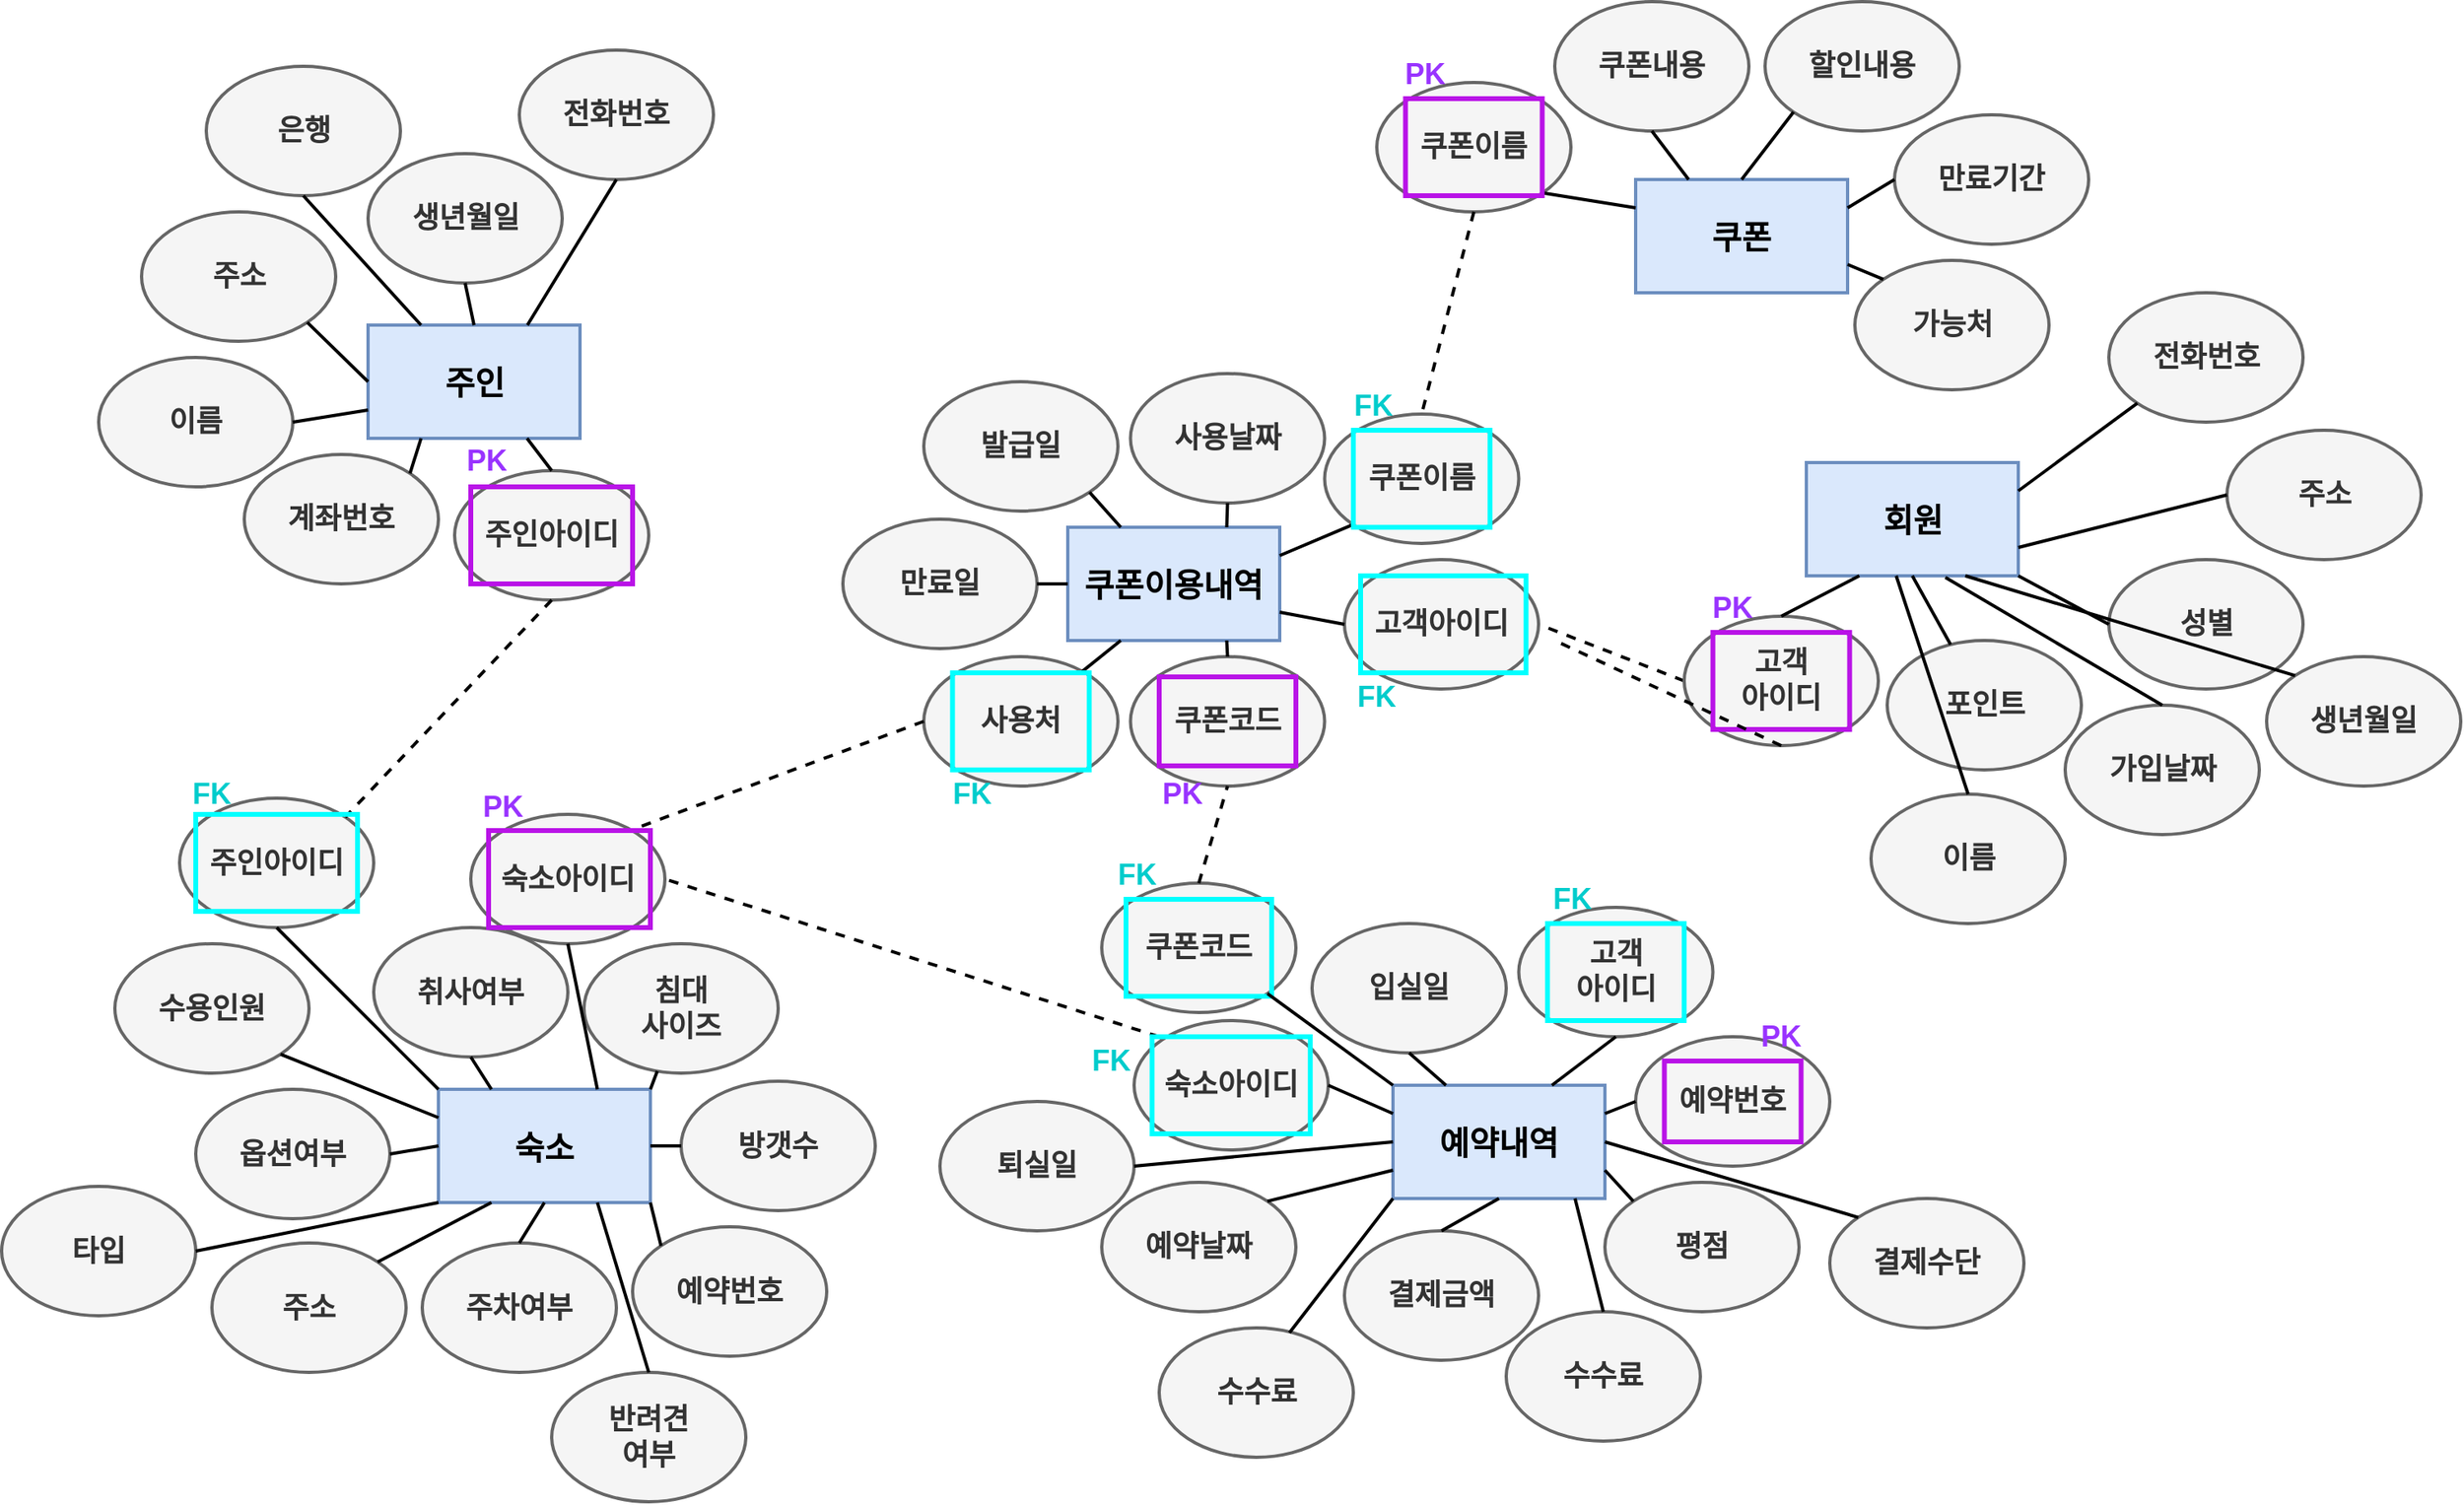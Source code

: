<mxfile version="26.0.16">
  <diagram name="페이지-1" id="A7KoAqLpkC3rf8sDOBmB">
    <mxGraphModel dx="2876" dy="1114" grid="1" gridSize="10" guides="1" tooltips="1" connect="1" arrows="1" fold="1" page="1" pageScale="1" pageWidth="827" pageHeight="1169" math="0" shadow="0">
      <root>
        <mxCell id="0" />
        <mxCell id="1" parent="0" />
        <mxCell id="bvd-KYPhyM2sc9IYxR3U-28" value="쿠폰코드" style="ellipse;whiteSpace=wrap;html=1;fillColor=#f5f5f5;fontColor=#333333;strokeColor=#666666;strokeWidth=2;fontSize=18;fontStyle=1" vertex="1" parent="1">
          <mxGeometry x="360" y="845" width="120" height="80" as="geometry" />
        </mxCell>
        <mxCell id="BoZ32wy5WJJVuOqSIw8r-2" value="&lt;b&gt;쿠폰&lt;/b&gt;" style="rounded=0;whiteSpace=wrap;html=1;fillColor=#dae8fc;strokeColor=#6c8ebf;strokeWidth=2;fontSize=20;" parent="1" vertex="1">
          <mxGeometry x="690" y="410" width="131" height="70" as="geometry" />
        </mxCell>
        <mxCell id="BoZ32wy5WJJVuOqSIw8r-3" value="&lt;b&gt;회원&lt;/b&gt;" style="rounded=0;whiteSpace=wrap;html=1;fillColor=#dae8fc;strokeColor=#6c8ebf;strokeWidth=2;fontSize=20;" parent="1" vertex="1">
          <mxGeometry x="795.5" y="585" width="131" height="70" as="geometry" />
        </mxCell>
        <mxCell id="BoZ32wy5WJJVuOqSIw8r-4" value="주인" style="rounded=0;whiteSpace=wrap;html=1;fillColor=#dae8fc;strokeColor=#6c8ebf;strokeWidth=2;fontSize=20;fontStyle=1" parent="1" vertex="1">
          <mxGeometry x="-93.5" y="500" width="131" height="70" as="geometry" />
        </mxCell>
        <mxCell id="BoZ32wy5WJJVuOqSIw8r-5" value="숙소" style="rounded=0;whiteSpace=wrap;html=1;fillColor=#dae8fc;strokeColor=#6c8ebf;strokeWidth=2;fontSize=20;fontStyle=1" parent="1" vertex="1">
          <mxGeometry x="-50" y="972.5" width="131" height="70" as="geometry" />
        </mxCell>
        <mxCell id="BoZ32wy5WJJVuOqSIw8r-6" value="쿠폰이용&lt;span style=&quot;background-color: transparent; color: light-dark(rgb(0, 0, 0), rgb(255, 255, 255));&quot;&gt;내역&lt;/span&gt;" style="rounded=0;whiteSpace=wrap;html=1;fillColor=#dae8fc;strokeColor=#6c8ebf;strokeWidth=2;fontSize=20;fontStyle=1" parent="1" vertex="1">
          <mxGeometry x="339" y="625" width="131" height="70" as="geometry" />
        </mxCell>
        <mxCell id="BoZ32wy5WJJVuOqSIw8r-7" value="예약내역" style="rounded=0;whiteSpace=wrap;html=1;fillColor=#dae8fc;strokeColor=#6c8ebf;strokeWidth=2;fontSize=20;fontStyle=1" parent="1" vertex="1">
          <mxGeometry x="540" y="970" width="131" height="70" as="geometry" />
        </mxCell>
        <mxCell id="BoZ32wy5WJJVuOqSIw8r-18" value="&lt;b&gt;할인내용&lt;/b&gt;" style="ellipse;whiteSpace=wrap;html=1;fillColor=#f5f5f5;fontColor=#333333;strokeColor=#666666;strokeWidth=2;fontSize=18;" parent="1" vertex="1">
          <mxGeometry x="770" y="300" width="120" height="80" as="geometry" />
        </mxCell>
        <mxCell id="BoZ32wy5WJJVuOqSIw8r-19" value="만료기간" style="ellipse;whiteSpace=wrap;html=1;fillColor=#f5f5f5;fontColor=#333333;strokeColor=#666666;strokeWidth=2;fontSize=18;fontStyle=1" parent="1" vertex="1">
          <mxGeometry x="850" y="370" width="120" height="80" as="geometry" />
        </mxCell>
        <mxCell id="BoZ32wy5WJJVuOqSIw8r-20" value="쿠폰내용" style="ellipse;whiteSpace=wrap;html=1;fillColor=#f5f5f5;fontColor=#333333;strokeColor=#666666;strokeWidth=2;fontSize=18;fontStyle=1" parent="1" vertex="1">
          <mxGeometry x="640" y="300" width="120" height="80" as="geometry" />
        </mxCell>
        <mxCell id="BoZ32wy5WJJVuOqSIw8r-21" value="&lt;b&gt;쿠폰이름&lt;/b&gt;" style="ellipse;whiteSpace=wrap;html=1;fillColor=#f5f5f5;fontColor=#333333;strokeColor=#666666;strokeWidth=2;fontSize=18;" parent="1" vertex="1">
          <mxGeometry x="530" y="350" width="120" height="80" as="geometry" />
        </mxCell>
        <mxCell id="BoZ32wy5WJJVuOqSIw8r-22" value="" style="endArrow=none;html=1;rounded=0;entryX=1;entryY=1;entryDx=0;entryDy=0;exitX=0;exitY=0.25;exitDx=0;exitDy=0;strokeWidth=2;" parent="1" source="BoZ32wy5WJJVuOqSIw8r-2" target="BoZ32wy5WJJVuOqSIw8r-21" edge="1">
          <mxGeometry width="50" height="50" relative="1" as="geometry">
            <mxPoint x="560" y="510" as="sourcePoint" />
            <mxPoint x="610" y="460" as="targetPoint" />
          </mxGeometry>
        </mxCell>
        <mxCell id="BoZ32wy5WJJVuOqSIw8r-23" value="" style="endArrow=none;html=1;rounded=0;entryX=0.5;entryY=1;entryDx=0;entryDy=0;exitX=0.25;exitY=0;exitDx=0;exitDy=0;strokeWidth=2;" parent="1" source="BoZ32wy5WJJVuOqSIw8r-2" target="BoZ32wy5WJJVuOqSIw8r-20" edge="1">
          <mxGeometry width="50" height="50" relative="1" as="geometry">
            <mxPoint x="700" y="438" as="sourcePoint" />
            <mxPoint x="610" y="380" as="targetPoint" />
          </mxGeometry>
        </mxCell>
        <mxCell id="BoZ32wy5WJJVuOqSIw8r-24" value="" style="endArrow=none;html=1;rounded=0;entryX=0;entryY=1;entryDx=0;entryDy=0;exitX=0.5;exitY=0;exitDx=0;exitDy=0;strokeWidth=2;" parent="1" source="BoZ32wy5WJJVuOqSIw8r-2" target="BoZ32wy5WJJVuOqSIw8r-18" edge="1">
          <mxGeometry width="50" height="50" relative="1" as="geometry">
            <mxPoint x="733" y="420" as="sourcePoint" />
            <mxPoint x="740" y="380" as="targetPoint" />
          </mxGeometry>
        </mxCell>
        <mxCell id="BoZ32wy5WJJVuOqSIw8r-25" value="" style="endArrow=none;html=1;rounded=0;entryX=0;entryY=0.5;entryDx=0;entryDy=0;exitX=1;exitY=0.25;exitDx=0;exitDy=0;strokeWidth=2;" parent="1" source="BoZ32wy5WJJVuOqSIw8r-2" target="BoZ32wy5WJJVuOqSIw8r-19" edge="1">
          <mxGeometry width="50" height="50" relative="1" as="geometry">
            <mxPoint x="766" y="420" as="sourcePoint" />
            <mxPoint x="828" y="368" as="targetPoint" />
          </mxGeometry>
        </mxCell>
        <mxCell id="BoZ32wy5WJJVuOqSIw8r-26" value="가능처" style="ellipse;whiteSpace=wrap;html=1;fillColor=#f5f5f5;fontColor=#333333;strokeColor=#666666;strokeWidth=2;fontSize=18;fontStyle=1" parent="1" vertex="1">
          <mxGeometry x="825.5" y="460" width="120" height="80" as="geometry" />
        </mxCell>
        <mxCell id="BoZ32wy5WJJVuOqSIw8r-27" value="" style="endArrow=none;html=1;rounded=0;entryX=0;entryY=0;entryDx=0;entryDy=0;exitX=1;exitY=0.75;exitDx=0;exitDy=0;strokeWidth=2;" parent="1" source="BoZ32wy5WJJVuOqSIw8r-2" target="BoZ32wy5WJJVuOqSIw8r-26" edge="1">
          <mxGeometry width="50" height="50" relative="1" as="geometry">
            <mxPoint x="831" y="438" as="sourcePoint" />
            <mxPoint x="860" y="420" as="targetPoint" />
          </mxGeometry>
        </mxCell>
        <mxCell id="BoZ32wy5WJJVuOqSIw8r-28" value="" style="endArrow=none;dashed=1;html=1;rounded=0;exitX=0;exitY=0.5;exitDx=0;exitDy=0;strokeWidth=2;entryX=1;entryY=0.5;entryDx=0;entryDy=0;" parent="1" source="BoZ32wy5WJJVuOqSIw8r-38" target="BoZ32wy5WJJVuOqSIw8r-54" edge="1">
          <mxGeometry width="50" height="50" relative="1" as="geometry">
            <mxPoint x="665.5" y="465" as="sourcePoint" />
            <mxPoint x="700" y="600" as="targetPoint" />
          </mxGeometry>
        </mxCell>
        <mxCell id="BoZ32wy5WJJVuOqSIw8r-29" value="" style="endArrow=none;dashed=1;html=1;rounded=0;entryX=0.5;entryY=0;entryDx=0;entryDy=0;exitX=0.5;exitY=1;exitDx=0;exitDy=0;strokeWidth=2;" parent="1" source="BoZ32wy5WJJVuOqSIw8r-21" target="BoZ32wy5WJJVuOqSIw8r-55" edge="1">
          <mxGeometry width="50" height="50" relative="1" as="geometry">
            <mxPoint x="496" y="455" as="sourcePoint" />
            <mxPoint x="755.5" y="515" as="targetPoint" />
            <Array as="points" />
          </mxGeometry>
        </mxCell>
        <mxCell id="BoZ32wy5WJJVuOqSIw8r-37" value="생년월일" style="ellipse;whiteSpace=wrap;html=1;fillColor=#f5f5f5;fontColor=#333333;strokeColor=#666666;strokeWidth=2;fontSize=18;fontStyle=1" parent="1" vertex="1">
          <mxGeometry x="1080" y="705" width="120" height="80" as="geometry" />
        </mxCell>
        <mxCell id="BoZ32wy5WJJVuOqSIw8r-38" value="고객&lt;div&gt;아이디&lt;/div&gt;" style="ellipse;whiteSpace=wrap;html=1;fillColor=#f5f5f5;fontColor=#333333;strokeColor=#666666;strokeWidth=2;fontSize=18;fontStyle=1" parent="1" vertex="1">
          <mxGeometry x="720" y="680" width="120" height="80" as="geometry" />
        </mxCell>
        <mxCell id="BoZ32wy5WJJVuOqSIw8r-39" value="이름" style="ellipse;whiteSpace=wrap;html=1;fillColor=#f5f5f5;fontColor=#333333;strokeColor=#666666;strokeWidth=2;fontSize=18;fontStyle=1" parent="1" vertex="1">
          <mxGeometry x="835.5" y="790" width="120" height="80" as="geometry" />
        </mxCell>
        <mxCell id="BoZ32wy5WJJVuOqSIw8r-40" value="주소" style="ellipse;whiteSpace=wrap;html=1;fillColor=#f5f5f5;fontColor=#333333;strokeColor=#666666;strokeWidth=2;fontSize=18;fontStyle=1" parent="1" vertex="1">
          <mxGeometry x="1055.5" y="565" width="120" height="80" as="geometry" />
        </mxCell>
        <mxCell id="BoZ32wy5WJJVuOqSIw8r-41" value="전화번호" style="ellipse;whiteSpace=wrap;html=1;fillColor=#f5f5f5;fontColor=#333333;strokeColor=#666666;strokeWidth=2;fontSize=18;fontStyle=1" parent="1" vertex="1">
          <mxGeometry x="982.5" y="480" width="120" height="80" as="geometry" />
        </mxCell>
        <mxCell id="BoZ32wy5WJJVuOqSIw8r-42" value="성별" style="ellipse;whiteSpace=wrap;html=1;fillColor=#f5f5f5;fontColor=#333333;strokeColor=#666666;strokeWidth=2;fontSize=18;fontStyle=1" parent="1" vertex="1">
          <mxGeometry x="982.5" y="645" width="120" height="80" as="geometry" />
        </mxCell>
        <mxCell id="BoZ32wy5WJJVuOqSIw8r-43" value="가입날짜" style="ellipse;whiteSpace=wrap;html=1;fillColor=#f5f5f5;fontColor=#333333;strokeColor=#666666;strokeWidth=2;fontSize=18;fontStyle=1" parent="1" vertex="1">
          <mxGeometry x="955.5" y="735" width="120" height="80" as="geometry" />
        </mxCell>
        <mxCell id="BoZ32wy5WJJVuOqSIw8r-44" value="포인트" style="ellipse;whiteSpace=wrap;html=1;fillColor=#f5f5f5;fontColor=#333333;strokeColor=#666666;strokeWidth=2;fontSize=18;fontStyle=1" parent="1" vertex="1">
          <mxGeometry x="845.5" y="695" width="120" height="80" as="geometry" />
        </mxCell>
        <mxCell id="BoZ32wy5WJJVuOqSIw8r-45" value="" style="endArrow=none;html=1;rounded=0;entryX=0;entryY=1;entryDx=0;entryDy=0;exitX=1;exitY=0.25;exitDx=0;exitDy=0;strokeWidth=2;" parent="1" source="BoZ32wy5WJJVuOqSIw8r-3" target="BoZ32wy5WJJVuOqSIw8r-41" edge="1">
          <mxGeometry width="50" height="50" relative="1" as="geometry">
            <mxPoint x="805.5" y="393" as="sourcePoint" />
            <mxPoint x="945.5" y="555" as="targetPoint" />
            <Array as="points" />
          </mxGeometry>
        </mxCell>
        <mxCell id="BoZ32wy5WJJVuOqSIw8r-46" value="" style="endArrow=none;html=1;rounded=0;entryX=1;entryY=0.75;entryDx=0;entryDy=0;exitX=0;exitY=0.5;exitDx=0;exitDy=0;strokeWidth=2;" parent="1" source="BoZ32wy5WJJVuOqSIw8r-40" target="BoZ32wy5WJJVuOqSIw8r-3" edge="1">
          <mxGeometry width="50" height="50" relative="1" as="geometry">
            <mxPoint x="805.5" y="393" as="sourcePoint" />
            <mxPoint x="747.5" y="383" as="targetPoint" />
          </mxGeometry>
        </mxCell>
        <mxCell id="BoZ32wy5WJJVuOqSIw8r-47" value="" style="endArrow=none;html=1;rounded=0;entryX=0.75;entryY=1;entryDx=0;entryDy=0;exitX=0;exitY=0;exitDx=0;exitDy=0;strokeWidth=2;" parent="1" source="BoZ32wy5WJJVuOqSIw8r-37" target="BoZ32wy5WJJVuOqSIw8r-3" edge="1">
          <mxGeometry width="50" height="50" relative="1" as="geometry">
            <mxPoint x="1085.5" y="740" as="sourcePoint" />
            <mxPoint x="936.5" y="648" as="targetPoint" />
          </mxGeometry>
        </mxCell>
        <mxCell id="BoZ32wy5WJJVuOqSIw8r-48" value="" style="endArrow=none;html=1;rounded=0;entryX=1;entryY=1;entryDx=0;entryDy=0;exitX=0;exitY=0.5;exitDx=0;exitDy=0;strokeWidth=2;" parent="1" source="BoZ32wy5WJJVuOqSIw8r-42" target="BoZ32wy5WJJVuOqSIw8r-3" edge="1">
          <mxGeometry width="50" height="50" relative="1" as="geometry">
            <mxPoint x="895.5" y="695" as="sourcePoint" />
            <mxPoint x="903.5" y="665" as="targetPoint" />
          </mxGeometry>
        </mxCell>
        <mxCell id="BoZ32wy5WJJVuOqSIw8r-49" value="" style="endArrow=none;html=1;rounded=0;entryX=0.424;entryY=1;entryDx=0;entryDy=0;exitX=0.5;exitY=0;exitDx=0;exitDy=0;strokeWidth=2;entryPerimeter=0;" parent="1" source="BoZ32wy5WJJVuOqSIw8r-39" target="BoZ32wy5WJJVuOqSIw8r-3" edge="1">
          <mxGeometry width="50" height="50" relative="1" as="geometry">
            <mxPoint x="871" y="785" as="sourcePoint" />
            <mxPoint x="903.5" y="665" as="targetPoint" />
          </mxGeometry>
        </mxCell>
        <mxCell id="BoZ32wy5WJJVuOqSIw8r-50" value="" style="endArrow=none;html=1;rounded=0;exitX=0.5;exitY=0;exitDx=0;exitDy=0;strokeWidth=2;entryX=0.25;entryY=1;entryDx=0;entryDy=0;" parent="1" source="BoZ32wy5WJJVuOqSIw8r-38" target="BoZ32wy5WJJVuOqSIw8r-3" edge="1">
          <mxGeometry width="50" height="50" relative="1" as="geometry">
            <mxPoint x="775.5" y="715" as="sourcePoint" />
            <mxPoint x="805.5" y="675" as="targetPoint" />
          </mxGeometry>
        </mxCell>
        <mxCell id="BoZ32wy5WJJVuOqSIw8r-51" value="" style="endArrow=none;html=1;rounded=0;entryX=0.656;entryY=1.014;entryDx=0;entryDy=0;exitX=0.5;exitY=0;exitDx=0;exitDy=0;strokeWidth=2;entryPerimeter=0;" parent="1" source="BoZ32wy5WJJVuOqSIw8r-43" target="BoZ32wy5WJJVuOqSIw8r-3" edge="1">
          <mxGeometry width="50" height="50" relative="1" as="geometry">
            <mxPoint x="825.5" y="775" as="sourcePoint" />
            <mxPoint x="838.5" y="665" as="targetPoint" />
          </mxGeometry>
        </mxCell>
        <mxCell id="BoZ32wy5WJJVuOqSIw8r-52" value="" style="endArrow=none;html=1;rounded=0;entryX=0.5;entryY=1;entryDx=0;entryDy=0;strokeWidth=2;" parent="1" source="BoZ32wy5WJJVuOqSIw8r-44" target="BoZ32wy5WJJVuOqSIw8r-3" edge="1">
          <mxGeometry width="50" height="50" relative="1" as="geometry">
            <mxPoint x="893.5" y="837" as="sourcePoint" />
            <mxPoint x="871.5" y="665" as="targetPoint" />
          </mxGeometry>
        </mxCell>
        <mxCell id="BoZ32wy5WJJVuOqSIw8r-53" value="쿠폰코드" style="ellipse;whiteSpace=wrap;html=1;fillColor=#f5f5f5;fontColor=#333333;strokeColor=#666666;strokeWidth=2;fontSize=18;fontStyle=1" parent="1" vertex="1">
          <mxGeometry x="377.75" y="705" width="120" height="80" as="geometry" />
        </mxCell>
        <mxCell id="BoZ32wy5WJJVuOqSIw8r-54" value="고객아이디" style="ellipse;whiteSpace=wrap;html=1;fillColor=#f5f5f5;fontColor=#333333;strokeColor=#666666;strokeWidth=2;fontSize=18;fontStyle=1" parent="1" vertex="1">
          <mxGeometry x="510" y="645" width="120" height="80" as="geometry" />
        </mxCell>
        <mxCell id="BoZ32wy5WJJVuOqSIw8r-55" value="쿠폰이름" style="ellipse;whiteSpace=wrap;html=1;fillColor=#f5f5f5;fontColor=#333333;strokeColor=#666666;strokeWidth=2;fontSize=18;fontStyle=1" parent="1" vertex="1">
          <mxGeometry x="497.75" y="555" width="120" height="80" as="geometry" />
        </mxCell>
        <mxCell id="BoZ32wy5WJJVuOqSIw8r-56" value="사용처" style="ellipse;whiteSpace=wrap;html=1;fillColor=#f5f5f5;fontColor=#333333;strokeColor=#666666;strokeWidth=2;fontSize=18;fontStyle=1" parent="1" vertex="1">
          <mxGeometry x="250" y="705" width="120" height="80" as="geometry" />
        </mxCell>
        <mxCell id="BoZ32wy5WJJVuOqSIw8r-57" value="만료일" style="ellipse;whiteSpace=wrap;html=1;fillColor=#f5f5f5;fontColor=#333333;strokeColor=#666666;strokeWidth=2;fontSize=18;fontStyle=1" parent="1" vertex="1">
          <mxGeometry x="200" y="620" width="120" height="80" as="geometry" />
        </mxCell>
        <mxCell id="BoZ32wy5WJJVuOqSIw8r-58" value="사용날짜" style="ellipse;whiteSpace=wrap;html=1;fillColor=#f5f5f5;fontColor=#333333;strokeColor=#666666;strokeWidth=2;fontSize=18;fontStyle=1" parent="1" vertex="1">
          <mxGeometry x="377.75" y="530" width="120" height="80" as="geometry" />
        </mxCell>
        <mxCell id="BoZ32wy5WJJVuOqSIw8r-59" value="발급일" style="ellipse;whiteSpace=wrap;html=1;fillColor=#f5f5f5;fontColor=#333333;strokeColor=#666666;strokeWidth=2;fontSize=18;fontStyle=1" parent="1" vertex="1">
          <mxGeometry x="250" y="535" width="120" height="80" as="geometry" />
        </mxCell>
        <mxCell id="BoZ32wy5WJJVuOqSIw8r-60" value="" style="endArrow=none;html=1;rounded=0;entryX=0;entryY=0.5;entryDx=0;entryDy=0;exitX=1;exitY=0.75;exitDx=0;exitDy=0;strokeWidth=2;" parent="1" source="BoZ32wy5WJJVuOqSIw8r-6" target="BoZ32wy5WJJVuOqSIw8r-54" edge="1">
          <mxGeometry width="50" height="50" relative="1" as="geometry">
            <mxPoint x="700" y="433" as="sourcePoint" />
            <mxPoint x="642" y="423" as="targetPoint" />
          </mxGeometry>
        </mxCell>
        <mxCell id="BoZ32wy5WJJVuOqSIw8r-61" value="" style="endArrow=none;html=1;rounded=0;entryX=1;entryY=1;entryDx=0;entryDy=0;exitX=0.25;exitY=0;exitDx=0;exitDy=0;strokeWidth=2;" parent="1" source="BoZ32wy5WJJVuOqSIw8r-6" target="BoZ32wy5WJJVuOqSIw8r-59" edge="1">
          <mxGeometry width="50" height="50" relative="1" as="geometry">
            <mxPoint x="382" y="635" as="sourcePoint" />
            <mxPoint x="390" y="595" as="targetPoint" />
          </mxGeometry>
        </mxCell>
        <mxCell id="BoZ32wy5WJJVuOqSIw8r-62" value="" style="endArrow=none;html=1;rounded=0;entryX=0.5;entryY=1;entryDx=0;entryDy=0;exitX=0.75;exitY=0;exitDx=0;exitDy=0;strokeWidth=2;" parent="1" source="BoZ32wy5WJJVuOqSIw8r-6" target="BoZ32wy5WJJVuOqSIw8r-58" edge="1">
          <mxGeometry width="50" height="50" relative="1" as="geometry">
            <mxPoint x="415" y="635" as="sourcePoint" />
            <mxPoint x="490" y="535" as="targetPoint" />
          </mxGeometry>
        </mxCell>
        <mxCell id="BoZ32wy5WJJVuOqSIw8r-63" value="" style="endArrow=none;html=1;rounded=0;entryX=1;entryY=0.5;entryDx=0;entryDy=0;strokeWidth=2;exitX=0;exitY=0.5;exitDx=0;exitDy=0;" parent="1" source="BoZ32wy5WJJVuOqSIw8r-6" target="BoZ32wy5WJJVuOqSIw8r-57" edge="1">
          <mxGeometry width="50" height="50" relative="1" as="geometry">
            <mxPoint x="339" y="625" as="sourcePoint" />
            <mxPoint x="488" y="613" as="targetPoint" />
          </mxGeometry>
        </mxCell>
        <mxCell id="BoZ32wy5WJJVuOqSIw8r-64" value="" style="endArrow=none;html=1;rounded=0;entryX=0;entryY=1;entryDx=0;entryDy=0;exitX=1;exitY=0.25;exitDx=0;exitDy=0;strokeWidth=2;" parent="1" source="BoZ32wy5WJJVuOqSIw8r-6" target="BoZ32wy5WJJVuOqSIw8r-55" edge="1">
          <mxGeometry width="50" height="50" relative="1" as="geometry">
            <mxPoint x="349" y="635" as="sourcePoint" />
            <mxPoint x="302" y="533" as="targetPoint" />
          </mxGeometry>
        </mxCell>
        <mxCell id="BoZ32wy5WJJVuOqSIw8r-65" value="" style="endArrow=none;html=1;rounded=0;exitX=0.25;exitY=1;exitDx=0;exitDy=0;strokeWidth=2;" parent="1" source="BoZ32wy5WJJVuOqSIw8r-6" target="BoZ32wy5WJJVuOqSIw8r-56" edge="1">
          <mxGeometry width="50" height="50" relative="1" as="geometry">
            <mxPoint x="349" y="653" as="sourcePoint" />
            <mxPoint x="302" y="623" as="targetPoint" />
          </mxGeometry>
        </mxCell>
        <mxCell id="BoZ32wy5WJJVuOqSIw8r-66" value="" style="endArrow=none;html=1;rounded=0;entryX=0.5;entryY=0;entryDx=0;entryDy=0;exitX=0.75;exitY=1;exitDx=0;exitDy=0;strokeWidth=2;" parent="1" source="BoZ32wy5WJJVuOqSIw8r-6" target="BoZ32wy5WJJVuOqSIw8r-53" edge="1">
          <mxGeometry width="50" height="50" relative="1" as="geometry">
            <mxPoint x="349" y="670" as="sourcePoint" />
            <mxPoint x="320" y="685" as="targetPoint" />
          </mxGeometry>
        </mxCell>
        <mxCell id="BoZ32wy5WJJVuOqSIw8r-81" value="고객&lt;div&gt;아이디&lt;/div&gt;" style="ellipse;whiteSpace=wrap;html=1;fillColor=#f5f5f5;fontColor=#333333;strokeColor=#666666;strokeWidth=2;fontSize=18;fontStyle=1" parent="1" vertex="1">
          <mxGeometry x="617.75" y="860" width="120" height="80" as="geometry" />
        </mxCell>
        <mxCell id="BoZ32wy5WJJVuOqSIw8r-82" value="입실일" style="ellipse;whiteSpace=wrap;html=1;fillColor=#f5f5f5;fontColor=#333333;strokeColor=#666666;strokeWidth=2;fontSize=18;fontStyle=1" parent="1" vertex="1">
          <mxGeometry x="490" y="870" width="120" height="80" as="geometry" />
        </mxCell>
        <mxCell id="BoZ32wy5WJJVuOqSIw8r-83" value="숙소아이디" style="ellipse;whiteSpace=wrap;html=1;fillColor=#f5f5f5;fontColor=#333333;strokeColor=#666666;strokeWidth=2;fontSize=18;fontStyle=1" parent="1" vertex="1">
          <mxGeometry x="380" y="930" width="120" height="80" as="geometry" />
        </mxCell>
        <mxCell id="BoZ32wy5WJJVuOqSIw8r-84" value="예약날짜&lt;span style=&quot;color: rgba(0, 0, 0, 0); font-family: monospace; font-size: 0px; font-weight: 400; text-align: start; text-wrap-mode: nowrap;&quot;&gt;%3CmxGraphModel%3E%3Croot%3E%3CmxCell%20id%3D%220%22%2F%3E%3CmxCell%20id%3D%221%22%20parent%3D%220%22%2F%3E%3CmxCell%20id%3D%222%22%20value%3D%22%ED%87%B4%EC%8B%A4%EC%9D%BC%22%20style%3D%22ellipse%3BwhiteSpace%3Dwrap%3Bhtml%3D1%3BfillColor%3D%23f5f5f5%3BfontColor%3D%23333333%3BstrokeColor%3D%23666666%3BstrokeWidth%3D2%3BfontSize%3D18%3BfontStyle%3D1%22%20vertex%3D%221%22%20parent%3D%221%22%3E%3CmxGeometry%20x%3D%22210%22%20y%3D%22840%22%20width%3D%22120%22%20height%3D%2280%22%20as%3D%22geometry%22%2F%3E%3C%2FmxCell%3E%3C%2Froot%3E%3C%2FmxGraphModel%3E&lt;/span&gt;" style="ellipse;whiteSpace=wrap;html=1;fillColor=#f5f5f5;fontColor=#333333;strokeColor=#666666;strokeWidth=2;fontSize=18;fontStyle=1" parent="1" vertex="1">
          <mxGeometry x="360" y="1030" width="120" height="80" as="geometry" />
        </mxCell>
        <mxCell id="BoZ32wy5WJJVuOqSIw8r-85" value="결제금액" style="ellipse;whiteSpace=wrap;html=1;fillColor=#f5f5f5;fontColor=#333333;strokeColor=#666666;strokeWidth=2;fontSize=18;fontStyle=1" parent="1" vertex="1">
          <mxGeometry x="510" y="1060" width="120" height="80" as="geometry" />
        </mxCell>
        <mxCell id="BoZ32wy5WJJVuOqSIw8r-86" value="결제수단" style="ellipse;whiteSpace=wrap;html=1;fillColor=#f5f5f5;fontColor=#333333;strokeColor=#666666;strokeWidth=2;fontSize=18;fontStyle=1" parent="1" vertex="1">
          <mxGeometry x="810" y="1040" width="120" height="80" as="geometry" />
        </mxCell>
        <mxCell id="BoZ32wy5WJJVuOqSIw8r-87" value="평점" style="ellipse;whiteSpace=wrap;html=1;fillColor=#f5f5f5;fontColor=#333333;strokeColor=#666666;strokeWidth=2;fontSize=18;fontStyle=1" parent="1" vertex="1">
          <mxGeometry x="671" y="1030" width="120" height="80" as="geometry" />
        </mxCell>
        <mxCell id="BoZ32wy5WJJVuOqSIw8r-88" value="예약번호" style="ellipse;whiteSpace=wrap;html=1;fillColor=#f5f5f5;fontColor=#333333;strokeColor=#666666;strokeWidth=2;fontSize=18;fontStyle=1" parent="1" vertex="1">
          <mxGeometry x="690" y="940" width="120" height="80" as="geometry" />
        </mxCell>
        <mxCell id="BoZ32wy5WJJVuOqSIw8r-89" value="수수료" style="ellipse;whiteSpace=wrap;html=1;fillColor=#f5f5f5;fontColor=#333333;strokeColor=#666666;strokeWidth=2;fontSize=18;fontStyle=1" parent="1" vertex="1">
          <mxGeometry x="610" y="1110" width="120" height="80" as="geometry" />
        </mxCell>
        <mxCell id="BoZ32wy5WJJVuOqSIw8r-90" value="퇴실일" style="ellipse;whiteSpace=wrap;html=1;fillColor=#f5f5f5;fontColor=#333333;strokeColor=#666666;strokeWidth=2;fontSize=18;fontStyle=1" parent="1" vertex="1">
          <mxGeometry x="260" y="980" width="120" height="80" as="geometry" />
        </mxCell>
        <mxCell id="BoZ32wy5WJJVuOqSIw8r-91" value="수수료" style="ellipse;whiteSpace=wrap;html=1;fillColor=#f5f5f5;fontColor=#333333;strokeColor=#666666;strokeWidth=2;fontSize=18;fontStyle=1" parent="1" vertex="1">
          <mxGeometry x="395.5" y="1120" width="120" height="80" as="geometry" />
        </mxCell>
        <mxCell id="BoZ32wy5WJJVuOqSIw8r-93" value="" style="endArrow=none;html=1;rounded=0;exitX=0.75;exitY=0;exitDx=0;exitDy=0;strokeWidth=2;entryX=0.5;entryY=1;entryDx=0;entryDy=0;" parent="1" source="BoZ32wy5WJJVuOqSIw8r-7" target="BoZ32wy5WJJVuOqSIw8r-81" edge="1">
          <mxGeometry width="50" height="50" relative="1" as="geometry">
            <mxPoint x="500" y="980" as="sourcePoint" />
            <mxPoint x="553" y="920" as="targetPoint" />
          </mxGeometry>
        </mxCell>
        <mxCell id="BoZ32wy5WJJVuOqSIw8r-94" value="" style="endArrow=none;html=1;rounded=0;exitX=0.25;exitY=0;exitDx=0;exitDy=0;strokeWidth=2;entryX=0.5;entryY=1;entryDx=0;entryDy=0;" parent="1" source="BoZ32wy5WJJVuOqSIw8r-7" target="BoZ32wy5WJJVuOqSIw8r-82" edge="1">
          <mxGeometry width="50" height="50" relative="1" as="geometry">
            <mxPoint x="335" y="1078" as="sourcePoint" />
            <mxPoint x="299" y="1055" as="targetPoint" />
          </mxGeometry>
        </mxCell>
        <mxCell id="BoZ32wy5WJJVuOqSIw8r-95" value="" style="endArrow=none;html=1;rounded=0;exitX=0;exitY=0.25;exitDx=0;exitDy=0;strokeWidth=2;entryX=1;entryY=0.5;entryDx=0;entryDy=0;" parent="1" source="BoZ32wy5WJJVuOqSIw8r-7" target="BoZ32wy5WJJVuOqSIw8r-83" edge="1">
          <mxGeometry width="50" height="50" relative="1" as="geometry">
            <mxPoint x="335" y="1095" as="sourcePoint" />
            <mxPoint x="281" y="1112" as="targetPoint" />
          </mxGeometry>
        </mxCell>
        <mxCell id="BoZ32wy5WJJVuOqSIw8r-96" value="" style="endArrow=none;html=1;rounded=0;exitX=0;exitY=0.75;exitDx=0;exitDy=0;strokeWidth=2;entryX=1;entryY=0;entryDx=0;entryDy=0;" parent="1" source="BoZ32wy5WJJVuOqSIw8r-7" target="BoZ32wy5WJJVuOqSIw8r-84" edge="1">
          <mxGeometry width="50" height="50" relative="1" as="geometry">
            <mxPoint x="335" y="1130" as="sourcePoint" />
            <mxPoint x="270" y="1190" as="targetPoint" />
          </mxGeometry>
        </mxCell>
        <mxCell id="BoZ32wy5WJJVuOqSIw8r-97" value="" style="endArrow=none;html=1;rounded=0;strokeWidth=2;entryX=0.671;entryY=0.038;entryDx=0;entryDy=0;entryPerimeter=0;exitX=0;exitY=1;exitDx=0;exitDy=0;" parent="1" source="BoZ32wy5WJJVuOqSIw8r-7" target="BoZ32wy5WJJVuOqSIw8r-91" edge="1">
          <mxGeometry width="50" height="50" relative="1" as="geometry">
            <mxPoint x="530" y="1050" as="sourcePoint" />
            <mxPoint x="270" y="1190" as="targetPoint" />
          </mxGeometry>
        </mxCell>
        <mxCell id="BoZ32wy5WJJVuOqSIw8r-98" value="" style="endArrow=none;html=1;rounded=0;exitX=0.5;exitY=1;exitDx=0;exitDy=0;strokeWidth=2;entryX=0.5;entryY=0;entryDx=0;entryDy=0;" parent="1" source="BoZ32wy5WJJVuOqSIw8r-7" target="BoZ32wy5WJJVuOqSIw8r-85" edge="1">
          <mxGeometry width="50" height="50" relative="1" as="geometry">
            <mxPoint x="357" y="1133" as="sourcePoint" />
            <mxPoint x="295" y="1283" as="targetPoint" />
          </mxGeometry>
        </mxCell>
        <mxCell id="BoZ32wy5WJJVuOqSIw8r-99" value="" style="endArrow=none;html=1;rounded=0;exitX=1;exitY=0.5;exitDx=0;exitDy=0;strokeWidth=2;entryX=0;entryY=0;entryDx=0;entryDy=0;" parent="1" source="BoZ32wy5WJJVuOqSIw8r-7" target="BoZ32wy5WJJVuOqSIw8r-86" edge="1">
          <mxGeometry width="50" height="50" relative="1" as="geometry">
            <mxPoint x="400" y="1130" as="sourcePoint" />
            <mxPoint x="390" y="1230" as="targetPoint" />
          </mxGeometry>
        </mxCell>
        <mxCell id="BoZ32wy5WJJVuOqSIw8r-100" value="" style="endArrow=none;html=1;rounded=0;exitX=0;exitY=0.5;exitDx=0;exitDy=0;strokeWidth=2;entryX=1;entryY=0.5;entryDx=0;entryDy=0;" parent="1" source="BoZ32wy5WJJVuOqSIw8r-7" target="BoZ32wy5WJJVuOqSIw8r-90" edge="1">
          <mxGeometry width="50" height="50" relative="1" as="geometry">
            <mxPoint x="466" y="1095" as="sourcePoint" />
            <mxPoint x="478" y="1142" as="targetPoint" />
          </mxGeometry>
        </mxCell>
        <mxCell id="BoZ32wy5WJJVuOqSIw8r-101" value="" style="endArrow=none;html=1;rounded=0;exitX=1;exitY=0.75;exitDx=0;exitDy=0;strokeWidth=2;entryX=0;entryY=0;entryDx=0;entryDy=0;" parent="1" source="BoZ32wy5WJJVuOqSIw8r-7" target="BoZ32wy5WJJVuOqSIw8r-87" edge="1">
          <mxGeometry width="50" height="50" relative="1" as="geometry">
            <mxPoint x="433" y="1130" as="sourcePoint" />
            <mxPoint x="463" y="1300" as="targetPoint" />
          </mxGeometry>
        </mxCell>
        <mxCell id="BoZ32wy5WJJVuOqSIw8r-102" value="" style="endArrow=none;html=1;rounded=0;exitX=1;exitY=0.25;exitDx=0;exitDy=0;strokeWidth=2;entryX=0;entryY=0.5;entryDx=0;entryDy=0;" parent="1" source="BoZ32wy5WJJVuOqSIw8r-7" target="BoZ32wy5WJJVuOqSIw8r-88" edge="1">
          <mxGeometry width="50" height="50" relative="1" as="geometry">
            <mxPoint x="451" y="1132" as="sourcePoint" />
            <mxPoint x="478" y="1232" as="targetPoint" />
          </mxGeometry>
        </mxCell>
        <mxCell id="BoZ32wy5WJJVuOqSIw8r-103" value="" style="endArrow=none;html=1;rounded=0;exitX=0.859;exitY=1;exitDx=0;exitDy=0;strokeWidth=2;entryX=0.5;entryY=0;entryDx=0;entryDy=0;exitPerimeter=0;" parent="1" source="BoZ32wy5WJJVuOqSIw8r-7" target="BoZ32wy5WJJVuOqSIw8r-89" edge="1">
          <mxGeometry width="50" height="50" relative="1" as="geometry">
            <mxPoint x="455" y="1130" as="sourcePoint" />
            <mxPoint x="478" y="1232" as="targetPoint" />
          </mxGeometry>
        </mxCell>
        <mxCell id="BoZ32wy5WJJVuOqSIw8r-104" value="방갯수" style="ellipse;whiteSpace=wrap;html=1;fillColor=#f5f5f5;fontColor=#333333;strokeColor=#666666;strokeWidth=2;fontSize=18;fontStyle=1" parent="1" vertex="1">
          <mxGeometry x="100" y="967.5" width="120" height="80" as="geometry" />
        </mxCell>
        <mxCell id="BoZ32wy5WJJVuOqSIw8r-105" value="취사여부" style="ellipse;whiteSpace=wrap;html=1;fillColor=#f5f5f5;fontColor=#333333;strokeColor=#666666;strokeWidth=2;fontSize=18;fontStyle=1" parent="1" vertex="1">
          <mxGeometry x="-90" y="872.5" width="120" height="80" as="geometry" />
        </mxCell>
        <mxCell id="BoZ32wy5WJJVuOqSIw8r-106" value="주소" style="ellipse;whiteSpace=wrap;html=1;fillColor=#f5f5f5;fontColor=#333333;strokeColor=#666666;strokeWidth=2;fontSize=18;fontStyle=1" parent="1" vertex="1">
          <mxGeometry x="-190" y="1067.5" width="120" height="80" as="geometry" />
        </mxCell>
        <mxCell id="BoZ32wy5WJJVuOqSIw8r-107" value="타입" style="ellipse;whiteSpace=wrap;html=1;fillColor=#f5f5f5;fontColor=#333333;strokeColor=#666666;strokeWidth=2;fontSize=18;fontStyle=1" parent="1" vertex="1">
          <mxGeometry x="-320" y="1032.5" width="120" height="80" as="geometry" />
        </mxCell>
        <mxCell id="BoZ32wy5WJJVuOqSIw8r-108" value="옵션여부" style="ellipse;whiteSpace=wrap;html=1;fillColor=#f5f5f5;fontColor=#333333;strokeColor=#666666;strokeWidth=2;fontSize=18;fontStyle=1" parent="1" vertex="1">
          <mxGeometry x="-200" y="972.5" width="120" height="80" as="geometry" />
        </mxCell>
        <mxCell id="BoZ32wy5WJJVuOqSIw8r-109" value="숙소아이디" style="ellipse;whiteSpace=wrap;html=1;fillColor=#f5f5f5;fontColor=#333333;strokeColor=#666666;strokeWidth=2;fontSize=18;fontStyle=1" parent="1" vertex="1">
          <mxGeometry x="-30" y="802.5" width="120" height="80" as="geometry" />
        </mxCell>
        <mxCell id="BoZ32wy5WJJVuOqSIw8r-110" value="반려견&lt;div&gt;여부&lt;/div&gt;" style="ellipse;whiteSpace=wrap;html=1;fillColor=#f5f5f5;fontColor=#333333;strokeColor=#666666;strokeWidth=2;fontSize=18;fontStyle=1" parent="1" vertex="1">
          <mxGeometry x="20" y="1147.5" width="120" height="80" as="geometry" />
        </mxCell>
        <mxCell id="BoZ32wy5WJJVuOqSIw8r-111" value="주인아이디" style="ellipse;whiteSpace=wrap;html=1;fillColor=#f5f5f5;fontColor=#333333;strokeColor=#666666;strokeWidth=2;fontSize=18;fontStyle=1" parent="1" vertex="1">
          <mxGeometry x="-210" y="792.5" width="120" height="80" as="geometry" />
        </mxCell>
        <mxCell id="BoZ32wy5WJJVuOqSIw8r-112" value="주차여부" style="ellipse;whiteSpace=wrap;html=1;fillColor=#f5f5f5;fontColor=#333333;strokeColor=#666666;strokeWidth=2;fontSize=18;fontStyle=1" parent="1" vertex="1">
          <mxGeometry x="-60" y="1067.5" width="120" height="80" as="geometry" />
        </mxCell>
        <mxCell id="BoZ32wy5WJJVuOqSIw8r-113" value="침대&lt;div&gt;사이즈&lt;/div&gt;" style="ellipse;whiteSpace=wrap;html=1;fillColor=#f5f5f5;fontColor=#333333;strokeColor=#666666;strokeWidth=2;fontSize=18;fontStyle=1" parent="1" vertex="1">
          <mxGeometry x="40" y="882.5" width="120" height="80" as="geometry" />
        </mxCell>
        <mxCell id="BoZ32wy5WJJVuOqSIw8r-114" value="수용인원" style="ellipse;whiteSpace=wrap;html=1;fillColor=#f5f5f5;fontColor=#333333;strokeColor=#666666;strokeWidth=2;fontSize=18;fontStyle=1" parent="1" vertex="1">
          <mxGeometry x="-250" y="882.5" width="120" height="80" as="geometry" />
        </mxCell>
        <mxCell id="BoZ32wy5WJJVuOqSIw8r-115" value="예약번호" style="ellipse;whiteSpace=wrap;html=1;fillColor=#f5f5f5;fontColor=#333333;strokeColor=#666666;strokeWidth=2;fontSize=18;fontStyle=1" parent="1" vertex="1">
          <mxGeometry x="70" y="1057.5" width="120" height="80" as="geometry" />
        </mxCell>
        <mxCell id="BoZ32wy5WJJVuOqSIw8r-116" value="" style="endArrow=none;html=1;rounded=0;exitX=0;exitY=0.5;exitDx=0;exitDy=0;strokeWidth=2;entryX=1;entryY=0.5;entryDx=0;entryDy=0;" parent="1" source="BoZ32wy5WJJVuOqSIw8r-104" target="BoZ32wy5WJJVuOqSIw8r-5" edge="1">
          <mxGeometry width="50" height="50" relative="1" as="geometry">
            <mxPoint x="-240" y="581.5" as="sourcePoint" />
            <mxPoint x="-295" y="735.5" as="targetPoint" />
          </mxGeometry>
        </mxCell>
        <mxCell id="BoZ32wy5WJJVuOqSIw8r-117" value="" style="endArrow=none;html=1;rounded=0;exitX=0.5;exitY=1;exitDx=0;exitDy=0;strokeWidth=2;entryX=0.25;entryY=0;entryDx=0;entryDy=0;" parent="1" source="BoZ32wy5WJJVuOqSIw8r-105" target="BoZ32wy5WJJVuOqSIw8r-5" edge="1">
          <mxGeometry width="50" height="50" relative="1" as="geometry">
            <mxPoint x="-458" y="840.5" as="sourcePoint" />
            <mxPoint x="-416" y="855.5" as="targetPoint" />
          </mxGeometry>
        </mxCell>
        <mxCell id="BoZ32wy5WJJVuOqSIw8r-118" value="" style="endArrow=none;html=1;rounded=0;exitX=0;exitY=0;exitDx=0;exitDy=0;strokeWidth=2;entryX=0.5;entryY=1;entryDx=0;entryDy=0;" parent="1" source="BoZ32wy5WJJVuOqSIw8r-5" target="BoZ32wy5WJJVuOqSIw8r-111" edge="1">
          <mxGeometry width="50" height="50" relative="1" as="geometry">
            <mxPoint x="-440" y="902.5" as="sourcePoint" />
            <mxPoint x="-517.574" y="954.216" as="targetPoint" />
          </mxGeometry>
        </mxCell>
        <mxCell id="BoZ32wy5WJJVuOqSIw8r-119" value="" style="endArrow=none;html=1;rounded=0;exitX=0.25;exitY=1;exitDx=0;exitDy=0;strokeWidth=2;entryX=1;entryY=0;entryDx=0;entryDy=0;" parent="1" source="BoZ32wy5WJJVuOqSIw8r-5" target="BoZ32wy5WJJVuOqSIw8r-106" edge="1">
          <mxGeometry width="50" height="50" relative="1" as="geometry">
            <mxPoint x="-416" y="907.5" as="sourcePoint" />
            <mxPoint x="-485" y="958.5" as="targetPoint" />
          </mxGeometry>
        </mxCell>
        <mxCell id="BoZ32wy5WJJVuOqSIw8r-120" value="" style="endArrow=none;html=1;rounded=0;strokeWidth=2;entryX=1;entryY=0.5;entryDx=0;entryDy=0;exitX=0;exitY=1;exitDx=0;exitDy=0;" parent="1" source="BoZ32wy5WJJVuOqSIw8r-5" target="BoZ32wy5WJJVuOqSIw8r-107" edge="1">
          <mxGeometry width="50" height="50" relative="1" as="geometry">
            <mxPoint x="-410" y="894.5" as="sourcePoint" />
            <mxPoint x="-497.574" y="1044.216" as="targetPoint" />
          </mxGeometry>
        </mxCell>
        <mxCell id="BoZ32wy5WJJVuOqSIw8r-121" value="" style="endArrow=none;html=1;rounded=0;exitX=0;exitY=0.5;exitDx=0;exitDy=0;strokeWidth=2;entryX=1;entryY=0.5;entryDx=0;entryDy=0;" parent="1" source="BoZ32wy5WJJVuOqSIw8r-5" target="BoZ32wy5WJJVuOqSIw8r-108" edge="1">
          <mxGeometry width="50" height="50" relative="1" as="geometry">
            <mxPoint x="-384" y="907.5" as="sourcePoint" />
            <mxPoint x="-420" y="1002.5" as="targetPoint" />
          </mxGeometry>
        </mxCell>
        <mxCell id="BoZ32wy5WJJVuOqSIw8r-122" value="" style="endArrow=none;html=1;rounded=0;strokeWidth=2;entryX=0.5;entryY=1;entryDx=0;entryDy=0;exitX=0.75;exitY=0;exitDx=0;exitDy=0;" parent="1" source="BoZ32wy5WJJVuOqSIw8r-5" target="BoZ32wy5WJJVuOqSIw8r-109" edge="1">
          <mxGeometry width="50" height="50" relative="1" as="geometry">
            <mxPoint x="-370" y="902.5" as="sourcePoint" />
            <mxPoint x="-410" y="1012.5" as="targetPoint" />
          </mxGeometry>
        </mxCell>
        <mxCell id="BoZ32wy5WJJVuOqSIw8r-123" value="" style="endArrow=none;html=1;rounded=0;strokeWidth=2;entryX=0.5;entryY=0;entryDx=0;entryDy=0;exitX=0.75;exitY=1;exitDx=0;exitDy=0;" parent="1" source="BoZ32wy5WJJVuOqSIw8r-5" target="BoZ32wy5WJJVuOqSIw8r-110" edge="1">
          <mxGeometry width="50" height="50" relative="1" as="geometry">
            <mxPoint x="16" y="1042.5" as="sourcePoint" />
            <mxPoint x="-302" y="934.5" as="targetPoint" />
          </mxGeometry>
        </mxCell>
        <mxCell id="BoZ32wy5WJJVuOqSIw8r-124" value="" style="endArrow=none;html=1;rounded=0;strokeWidth=2;entryX=0.5;entryY=0;entryDx=0;entryDy=0;exitX=0.5;exitY=1;exitDx=0;exitDy=0;" parent="1" source="BoZ32wy5WJJVuOqSIw8r-5" target="BoZ32wy5WJJVuOqSIw8r-112" edge="1">
          <mxGeometry width="50" height="50" relative="1" as="geometry">
            <mxPoint x="-351" y="907.5" as="sourcePoint" />
            <mxPoint x="-322" y="1024.5" as="targetPoint" />
          </mxGeometry>
        </mxCell>
        <mxCell id="BoZ32wy5WJJVuOqSIw8r-125" value="" style="endArrow=none;html=1;rounded=0;strokeWidth=2;entryX=1;entryY=1;entryDx=0;entryDy=0;exitX=0;exitY=0.25;exitDx=0;exitDy=0;" parent="1" source="BoZ32wy5WJJVuOqSIw8r-5" target="BoZ32wy5WJJVuOqSIw8r-114" edge="1">
          <mxGeometry width="50" height="50" relative="1" as="geometry">
            <mxPoint x="-326" y="905.5" as="sourcePoint" />
            <mxPoint x="-345" y="1092.5" as="targetPoint" />
          </mxGeometry>
        </mxCell>
        <mxCell id="BoZ32wy5WJJVuOqSIw8r-126" value="" style="endArrow=none;html=1;rounded=0;strokeWidth=2;entryX=0;entryY=0;entryDx=0;entryDy=0;exitX=1;exitY=1;exitDx=0;exitDy=0;" parent="1" source="BoZ32wy5WJJVuOqSIw8r-5" target="BoZ32wy5WJJVuOqSIw8r-115" edge="1">
          <mxGeometry width="50" height="50" relative="1" as="geometry">
            <mxPoint x="-285" y="907.5" as="sourcePoint" />
            <mxPoint x="-220" y="1092.5" as="targetPoint" />
          </mxGeometry>
        </mxCell>
        <mxCell id="BoZ32wy5WJJVuOqSIw8r-127" value="" style="endArrow=none;html=1;rounded=0;strokeWidth=2;exitX=1;exitY=0;exitDx=0;exitDy=0;" parent="1" source="BoZ32wy5WJJVuOqSIw8r-5" target="BoZ32wy5WJJVuOqSIw8r-113" edge="1">
          <mxGeometry width="50" height="50" relative="1" as="geometry">
            <mxPoint x="-325" y="906.5" as="sourcePoint" />
            <mxPoint x="-280" y="1172.5" as="targetPoint" />
          </mxGeometry>
        </mxCell>
        <mxCell id="BoZ32wy5WJJVuOqSIw8r-128" value="은행" style="ellipse;whiteSpace=wrap;html=1;fillColor=#f5f5f5;fontColor=#333333;strokeColor=#666666;strokeWidth=2;fontSize=18;fontStyle=1" parent="1" vertex="1">
          <mxGeometry x="-193.5" y="340" width="120" height="80" as="geometry" />
        </mxCell>
        <mxCell id="BoZ32wy5WJJVuOqSIw8r-129" value="이름" style="ellipse;whiteSpace=wrap;html=1;fillColor=#f5f5f5;fontColor=#333333;strokeColor=#666666;strokeWidth=2;fontSize=18;fontStyle=1" parent="1" vertex="1">
          <mxGeometry x="-260" y="520" width="120" height="80" as="geometry" />
        </mxCell>
        <mxCell id="BoZ32wy5WJJVuOqSIw8r-130" value="생년월일" style="ellipse;whiteSpace=wrap;html=1;fillColor=#f5f5f5;fontColor=#333333;strokeColor=#666666;strokeWidth=2;fontSize=18;fontStyle=1" parent="1" vertex="1">
          <mxGeometry x="-93.5" y="394" width="120" height="80" as="geometry" />
        </mxCell>
        <mxCell id="BoZ32wy5WJJVuOqSIw8r-131" value="주소" style="ellipse;whiteSpace=wrap;html=1;fillColor=#f5f5f5;fontColor=#333333;strokeColor=#666666;strokeWidth=2;fontSize=18;fontStyle=1" parent="1" vertex="1">
          <mxGeometry x="-233.5" y="430" width="120" height="80" as="geometry" />
        </mxCell>
        <mxCell id="BoZ32wy5WJJVuOqSIw8r-132" value="전화번호" style="ellipse;whiteSpace=wrap;html=1;fillColor=#f5f5f5;fontColor=#333333;strokeColor=#666666;strokeWidth=2;fontSize=18;fontStyle=1" parent="1" vertex="1">
          <mxGeometry y="330" width="120" height="80" as="geometry" />
        </mxCell>
        <mxCell id="BoZ32wy5WJJVuOqSIw8r-133" value="주인아이디" style="ellipse;whiteSpace=wrap;html=1;fillColor=#f5f5f5;fontColor=#333333;strokeColor=#666666;strokeWidth=2;fontSize=18;fontStyle=1" parent="1" vertex="1">
          <mxGeometry x="-40" y="590" width="120" height="80" as="geometry" />
        </mxCell>
        <mxCell id="BoZ32wy5WJJVuOqSIw8r-134" value="계좌번호" style="ellipse;whiteSpace=wrap;html=1;fillColor=#f5f5f5;fontColor=#333333;strokeColor=#666666;strokeWidth=2;fontSize=18;fontStyle=1" parent="1" vertex="1">
          <mxGeometry x="-170" y="580" width="120" height="80" as="geometry" />
        </mxCell>
        <mxCell id="BoZ32wy5WJJVuOqSIw8r-135" value="" style="endArrow=none;html=1;rounded=0;strokeWidth=2;exitX=0.25;exitY=0;exitDx=0;exitDy=0;entryX=0.5;entryY=1;entryDx=0;entryDy=0;" parent="1" source="BoZ32wy5WJJVuOqSIw8r-4" target="BoZ32wy5WJJVuOqSIw8r-128" edge="1">
          <mxGeometry width="50" height="50" relative="1" as="geometry">
            <mxPoint x="-308.5" y="355" as="sourcePoint" />
            <mxPoint x="-11.5" y="392" as="targetPoint" />
          </mxGeometry>
        </mxCell>
        <mxCell id="BoZ32wy5WJJVuOqSIw8r-136" value="" style="endArrow=none;html=1;rounded=0;strokeWidth=2;entryX=0.5;entryY=1;entryDx=0;entryDy=0;exitX=0.5;exitY=0;exitDx=0;exitDy=0;" parent="1" source="BoZ32wy5WJJVuOqSIw8r-4" target="BoZ32wy5WJJVuOqSIw8r-130" edge="1">
          <mxGeometry width="50" height="50" relative="1" as="geometry">
            <mxPoint x="-86.5" y="545" as="sourcePoint" />
            <mxPoint x="-106.5" y="560" as="targetPoint" />
          </mxGeometry>
        </mxCell>
        <mxCell id="BoZ32wy5WJJVuOqSIw8r-137" value="" style="endArrow=none;html=1;rounded=0;strokeWidth=2;entryX=1;entryY=1;entryDx=0;entryDy=0;exitX=0;exitY=0.5;exitDx=0;exitDy=0;" parent="1" source="BoZ32wy5WJJVuOqSIw8r-4" target="BoZ32wy5WJJVuOqSIw8r-131" edge="1">
          <mxGeometry width="50" height="50" relative="1" as="geometry">
            <mxPoint x="11.5" y="545" as="sourcePoint" />
            <mxPoint x="23.5" y="560" as="targetPoint" />
          </mxGeometry>
        </mxCell>
        <mxCell id="BoZ32wy5WJJVuOqSIw8r-138" value="" style="endArrow=none;html=1;rounded=0;strokeWidth=2;entryX=0.5;entryY=1;entryDx=0;entryDy=0;" parent="1" target="BoZ32wy5WJJVuOqSIw8r-132" edge="1">
          <mxGeometry width="50" height="50" relative="1" as="geometry">
            <mxPoint x="5" y="500" as="sourcePoint" />
            <mxPoint x="60.5" y="510" as="targetPoint" />
          </mxGeometry>
        </mxCell>
        <mxCell id="BoZ32wy5WJJVuOqSIw8r-139" value="" style="endArrow=none;html=1;rounded=0;strokeWidth=2;entryX=1;entryY=0.5;entryDx=0;entryDy=0;exitX=0;exitY=0.75;exitDx=0;exitDy=0;" parent="1" source="BoZ32wy5WJJVuOqSIw8r-4" target="BoZ32wy5WJJVuOqSIw8r-129" edge="1">
          <mxGeometry width="50" height="50" relative="1" as="geometry">
            <mxPoint x="44.5" y="528" as="sourcePoint" />
            <mxPoint x="-76.5" y="630" as="targetPoint" />
          </mxGeometry>
        </mxCell>
        <mxCell id="BoZ32wy5WJJVuOqSIw8r-140" value="" style="endArrow=none;html=1;rounded=0;strokeWidth=2;entryX=1;entryY=0;entryDx=0;entryDy=0;exitX=0.25;exitY=1;exitDx=0;exitDy=0;" parent="1" source="BoZ32wy5WJJVuOqSIw8r-4" target="BoZ32wy5WJJVuOqSIw8r-134" edge="1">
          <mxGeometry width="50" height="50" relative="1" as="geometry">
            <mxPoint x="-53.5" y="545" as="sourcePoint" />
            <mxPoint x="-66.5" y="640" as="targetPoint" />
          </mxGeometry>
        </mxCell>
        <mxCell id="BoZ32wy5WJJVuOqSIw8r-141" value="" style="endArrow=none;html=1;rounded=0;strokeWidth=2;entryX=0.5;entryY=0;entryDx=0;entryDy=0;exitX=0.75;exitY=1;exitDx=0;exitDy=0;" parent="1" source="BoZ32wy5WJJVuOqSIw8r-4" target="BoZ32wy5WJJVuOqSIw8r-133" edge="1">
          <mxGeometry width="50" height="50" relative="1" as="geometry">
            <mxPoint x="-20.5" y="545" as="sourcePoint" />
            <mxPoint x="13.5" y="710" as="targetPoint" />
          </mxGeometry>
        </mxCell>
        <mxCell id="bvd-KYPhyM2sc9IYxR3U-3" value="" style="rounded=0;whiteSpace=wrap;html=1;fillColor=none;strokeColor=light-dark(#b913e7, #ededed);strokeWidth=3;" vertex="1" parent="1">
          <mxGeometry x="737.75" y="690" width="84.5" height="60" as="geometry" />
        </mxCell>
        <mxCell id="bvd-KYPhyM2sc9IYxR3U-4" value="" style="rounded=0;whiteSpace=wrap;html=1;fillColor=none;strokeColor=light-dark(#b913e7, #ededed);strokeWidth=3;" vertex="1" parent="1">
          <mxGeometry x="-19" y="812.5" width="100" height="60" as="geometry" />
        </mxCell>
        <mxCell id="bvd-KYPhyM2sc9IYxR3U-5" value="" style="rounded=0;whiteSpace=wrap;html=1;fillColor=none;strokeColor=light-dark(#b913e7, #ededed);strokeWidth=3;" vertex="1" parent="1">
          <mxGeometry x="707.75" y="955" width="84.5" height="50" as="geometry" />
        </mxCell>
        <mxCell id="bvd-KYPhyM2sc9IYxR3U-6" value="" style="rounded=0;whiteSpace=wrap;html=1;fillColor=none;strokeColor=#00FFFF;strokeWidth=3;fontColor=#00CCCC;" vertex="1" parent="1">
          <mxGeometry x="515.5" y="565" width="84.5" height="60" as="geometry" />
        </mxCell>
        <mxCell id="bvd-KYPhyM2sc9IYxR3U-7" value="" style="rounded=0;whiteSpace=wrap;html=1;fillColor=none;strokeColor=light-dark(#b913e7, #ededed);strokeWidth=3;" vertex="1" parent="1">
          <mxGeometry x="547.75" y="360" width="84.5" height="60" as="geometry" />
        </mxCell>
        <mxCell id="bvd-KYPhyM2sc9IYxR3U-8" value="" style="rounded=0;whiteSpace=wrap;html=1;fillColor=none;strokeColor=light-dark(#b913e7, #ededed);strokeWidth=3;" vertex="1" parent="1">
          <mxGeometry x="395.5" y="717.5" width="84.5" height="55" as="geometry" />
        </mxCell>
        <mxCell id="bvd-KYPhyM2sc9IYxR3U-9" value="PK" style="text;html=1;align=center;verticalAlign=middle;whiteSpace=wrap;rounded=0;fillColor=none;fontColor=#9933FF;fontStyle=1;fontSize=18;" vertex="1" parent="1">
          <mxGeometry x="720" y="660" width="60" height="30" as="geometry" />
        </mxCell>
        <mxCell id="bvd-KYPhyM2sc9IYxR3U-10" value="PK" style="text;html=1;align=center;verticalAlign=middle;whiteSpace=wrap;rounded=0;fillColor=none;fontColor=#9933FF;fontStyle=1;fontSize=18;" vertex="1" parent="1">
          <mxGeometry x="-50" y="569" width="60" height="30" as="geometry" />
        </mxCell>
        <mxCell id="bvd-KYPhyM2sc9IYxR3U-11" value="PK" style="text;html=1;align=center;verticalAlign=middle;whiteSpace=wrap;rounded=0;fillColor=none;fontColor=#9933FF;fontStyle=1;fontSize=18;" vertex="1" parent="1">
          <mxGeometry x="-40" y="782.5" width="60" height="30" as="geometry" />
        </mxCell>
        <mxCell id="bvd-KYPhyM2sc9IYxR3U-12" value="PK" style="text;html=1;align=center;verticalAlign=middle;whiteSpace=wrap;rounded=0;fillColor=none;fontColor=#9933FF;fontStyle=1;fontSize=18;" vertex="1" parent="1">
          <mxGeometry x="750" y="925" width="60" height="30" as="geometry" />
        </mxCell>
        <mxCell id="bvd-KYPhyM2sc9IYxR3U-13" value="PK" style="text;html=1;align=center;verticalAlign=middle;whiteSpace=wrap;rounded=0;fillColor=none;fontColor=#9933FF;fontStyle=1;fontSize=18;" vertex="1" parent="1">
          <mxGeometry x="530" y="330" width="60" height="30" as="geometry" />
        </mxCell>
        <mxCell id="bvd-KYPhyM2sc9IYxR3U-14" value="PK" style="text;html=1;align=center;verticalAlign=middle;whiteSpace=wrap;rounded=0;fillColor=none;fontColor=#9933FF;fontStyle=1;fontSize=18;" vertex="1" parent="1">
          <mxGeometry x="380" y="775" width="60" height="30" as="geometry" />
        </mxCell>
        <mxCell id="bvd-KYPhyM2sc9IYxR3U-15" value="FK" style="text;html=1;align=center;verticalAlign=middle;whiteSpace=wrap;rounded=0;fillColor=none;fontColor=#00CCCC;fontStyle=1;fontSize=18;" vertex="1" parent="1">
          <mxGeometry x="497.75" y="535" width="60" height="30" as="geometry" />
        </mxCell>
        <mxCell id="bvd-KYPhyM2sc9IYxR3U-17" value="" style="rounded=0;whiteSpace=wrap;html=1;fillColor=none;strokeColor=#00FFFF;strokeWidth=3;fontColor=#00CCCC;" vertex="1" parent="1">
          <mxGeometry x="520" y="655" width="102.25" height="60" as="geometry" />
        </mxCell>
        <mxCell id="bvd-KYPhyM2sc9IYxR3U-18" value="FK" style="text;html=1;align=center;verticalAlign=middle;whiteSpace=wrap;rounded=0;fillColor=none;fontColor=#00CCCC;fontStyle=1;fontSize=18;" vertex="1" parent="1">
          <mxGeometry x="500" y="715" width="60" height="30" as="geometry" />
        </mxCell>
        <mxCell id="bvd-KYPhyM2sc9IYxR3U-19" value="" style="rounded=0;whiteSpace=wrap;html=1;fillColor=none;strokeColor=#00FFFF;strokeWidth=3;fontColor=#00CCCC;" vertex="1" parent="1">
          <mxGeometry x="267.75" y="715" width="84.5" height="60" as="geometry" />
        </mxCell>
        <mxCell id="bvd-KYPhyM2sc9IYxR3U-20" value="FK" style="text;html=1;align=center;verticalAlign=middle;whiteSpace=wrap;rounded=0;fillColor=none;fontColor=#00CCCC;fontStyle=1;fontSize=18;" vertex="1" parent="1">
          <mxGeometry x="250" y="775" width="60" height="30" as="geometry" />
        </mxCell>
        <mxCell id="bvd-KYPhyM2sc9IYxR3U-21" value="" style="rounded=0;whiteSpace=wrap;html=1;fillColor=none;strokeColor=#00FFFF;strokeWidth=3;fontColor=#00CCCC;" vertex="1" parent="1">
          <mxGeometry x="635.5" y="870" width="84.5" height="60" as="geometry" />
        </mxCell>
        <mxCell id="bvd-KYPhyM2sc9IYxR3U-22" value="FK" style="text;html=1;align=center;verticalAlign=middle;whiteSpace=wrap;rounded=0;fillColor=none;fontColor=#00CCCC;fontStyle=1;fontSize=18;" vertex="1" parent="1">
          <mxGeometry x="621" y="840" width="60" height="30" as="geometry" />
        </mxCell>
        <mxCell id="bvd-KYPhyM2sc9IYxR3U-23" value="" style="endArrow=none;dashed=1;html=1;rounded=0;exitX=0;exitY=0.5;exitDx=0;exitDy=0;strokeWidth=2;entryX=0.903;entryY=-0.019;entryDx=0;entryDy=0;entryPerimeter=0;" edge="1" parent="1" source="BoZ32wy5WJJVuOqSIw8r-56" target="bvd-KYPhyM2sc9IYxR3U-4">
          <mxGeometry width="50" height="50" relative="1" as="geometry">
            <mxPoint x="730" y="730" as="sourcePoint" />
            <mxPoint x="640" y="695" as="targetPoint" />
          </mxGeometry>
        </mxCell>
        <mxCell id="bvd-KYPhyM2sc9IYxR3U-25" value="FK" style="text;html=1;align=center;verticalAlign=middle;whiteSpace=wrap;rounded=0;fillColor=none;fontColor=#00CCCC;fontStyle=1;fontSize=18;" vertex="1" parent="1">
          <mxGeometry x="335.5" y="940" width="60" height="30" as="geometry" />
        </mxCell>
        <mxCell id="bvd-KYPhyM2sc9IYxR3U-26" value="" style="rounded=0;whiteSpace=wrap;html=1;fillColor=none;strokeColor=#00FFFF;strokeWidth=3;fontColor=#00CCCC;" vertex="1" parent="1">
          <mxGeometry x="375" y="855" width="90" height="60" as="geometry" />
        </mxCell>
        <mxCell id="bvd-KYPhyM2sc9IYxR3U-27" value="FK" style="text;html=1;align=center;verticalAlign=middle;whiteSpace=wrap;rounded=0;fillColor=none;fontColor=#00CCCC;fontStyle=1;fontSize=18;" vertex="1" parent="1">
          <mxGeometry x="352.25" y="825" width="60" height="30" as="geometry" />
        </mxCell>
        <mxCell id="bvd-KYPhyM2sc9IYxR3U-29" value="" style="endArrow=none;html=1;rounded=0;strokeWidth=2;entryX=1;entryY=1;entryDx=0;entryDy=0;exitX=0;exitY=0;exitDx=0;exitDy=0;" edge="1" parent="1" source="BoZ32wy5WJJVuOqSIw8r-7" target="bvd-KYPhyM2sc9IYxR3U-28">
          <mxGeometry width="50" height="50" relative="1" as="geometry">
            <mxPoint x="530" y="970" as="sourcePoint" />
            <mxPoint x="510" y="980" as="targetPoint" />
          </mxGeometry>
        </mxCell>
        <mxCell id="bvd-KYPhyM2sc9IYxR3U-32" value="" style="endArrow=none;dashed=1;html=1;rounded=0;exitX=0.5;exitY=0;exitDx=0;exitDy=0;strokeWidth=2;entryX=0.5;entryY=1;entryDx=0;entryDy=0;" edge="1" parent="1" source="bvd-KYPhyM2sc9IYxR3U-28" target="BoZ32wy5WJJVuOqSIw8r-53">
          <mxGeometry width="50" height="50" relative="1" as="geometry">
            <mxPoint x="730" y="730" as="sourcePoint" />
            <mxPoint x="640" y="695" as="targetPoint" />
          </mxGeometry>
        </mxCell>
        <mxCell id="bvd-KYPhyM2sc9IYxR3U-34" value="" style="endArrow=none;dashed=1;html=1;rounded=0;strokeWidth=2;entryX=1;entryY=0.5;entryDx=0;entryDy=0;exitX=1;exitY=0;exitDx=0;exitDy=0;" edge="1" parent="1" source="bvd-KYPhyM2sc9IYxR3U-25" target="BoZ32wy5WJJVuOqSIw8r-109">
          <mxGeometry width="50" height="50" relative="1" as="geometry">
            <mxPoint x="310" y="940" as="sourcePoint" />
            <mxPoint x="111" y="679" as="targetPoint" />
          </mxGeometry>
        </mxCell>
        <mxCell id="bvd-KYPhyM2sc9IYxR3U-24" value="" style="rounded=0;whiteSpace=wrap;html=1;fillColor=none;strokeColor=#00FFFF;strokeWidth=3;fontColor=#00CCCC;" vertex="1" parent="1">
          <mxGeometry x="391.12" y="940" width="97.75" height="60" as="geometry" />
        </mxCell>
        <mxCell id="bvd-KYPhyM2sc9IYxR3U-36" value="" style="rounded=0;whiteSpace=wrap;html=1;fillColor=none;strokeColor=light-dark(#b913e7, #ededed);strokeWidth=3;" vertex="1" parent="1">
          <mxGeometry x="-30" y="600" width="100" height="60" as="geometry" />
        </mxCell>
        <mxCell id="bvd-KYPhyM2sc9IYxR3U-37" value="" style="endArrow=none;dashed=1;html=1;rounded=0;exitX=0.5;exitY=1;exitDx=0;exitDy=0;strokeWidth=2;entryX=1;entryY=0;entryDx=0;entryDy=0;" edge="1" parent="1" source="BoZ32wy5WJJVuOqSIw8r-133" target="BoZ32wy5WJJVuOqSIw8r-111">
          <mxGeometry width="50" height="50" relative="1" as="geometry">
            <mxPoint x="260" y="755" as="sourcePoint" />
            <mxPoint x="81" y="821" as="targetPoint" />
          </mxGeometry>
        </mxCell>
        <mxCell id="bvd-KYPhyM2sc9IYxR3U-38" value="" style="endArrow=none;dashed=1;html=1;rounded=0;exitX=0.5;exitY=1;exitDx=0;exitDy=0;strokeWidth=2;entryX=1;entryY=0.5;entryDx=0;entryDy=0;" edge="1" parent="1" source="BoZ32wy5WJJVuOqSIw8r-38">
          <mxGeometry width="50" height="50" relative="1" as="geometry">
            <mxPoint x="730" y="730" as="sourcePoint" />
            <mxPoint x="640" y="695" as="targetPoint" />
          </mxGeometry>
        </mxCell>
        <mxCell id="bvd-KYPhyM2sc9IYxR3U-39" value="" style="rounded=0;whiteSpace=wrap;html=1;fillColor=none;strokeColor=#00FFFF;strokeWidth=3;fontColor=#00CCCC;" vertex="1" parent="1">
          <mxGeometry x="-200" y="802.5" width="100" height="60" as="geometry" />
        </mxCell>
        <mxCell id="bvd-KYPhyM2sc9IYxR3U-40" value="FK" style="text;html=1;align=center;verticalAlign=middle;whiteSpace=wrap;rounded=0;fillColor=none;fontColor=#00CCCC;fontStyle=1;fontSize=18;" vertex="1" parent="1">
          <mxGeometry x="-220" y="775" width="60" height="30" as="geometry" />
        </mxCell>
      </root>
    </mxGraphModel>
  </diagram>
</mxfile>
